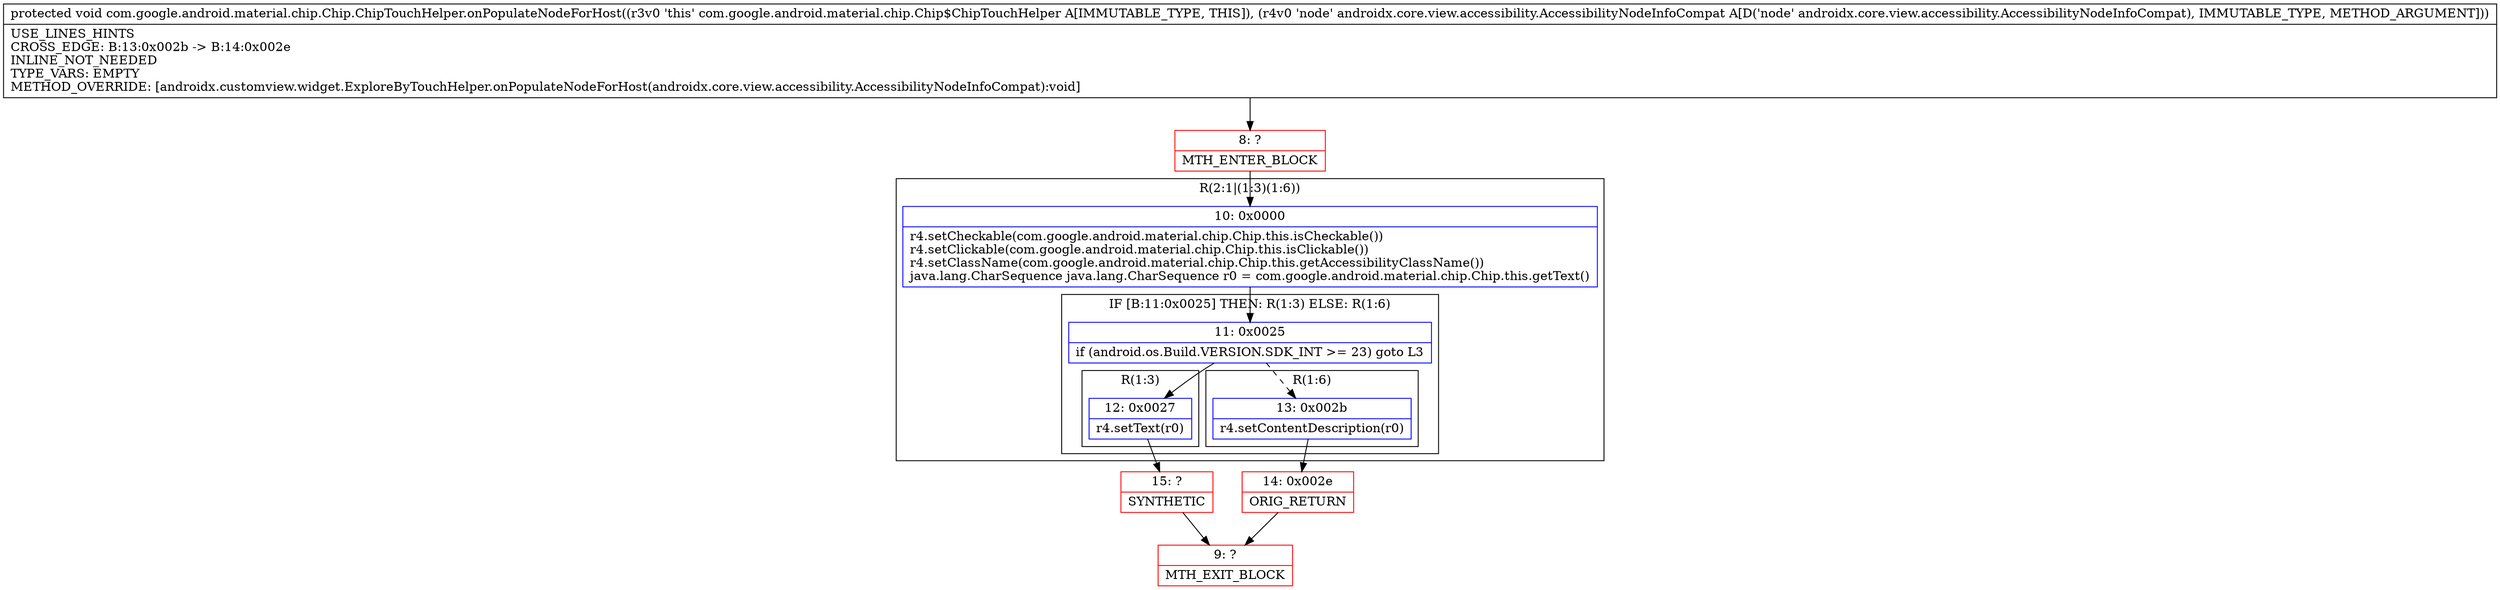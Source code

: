 digraph "CFG forcom.google.android.material.chip.Chip.ChipTouchHelper.onPopulateNodeForHost(Landroidx\/core\/view\/accessibility\/AccessibilityNodeInfoCompat;)V" {
subgraph cluster_Region_387389244 {
label = "R(2:1|(1:3)(1:6))";
node [shape=record,color=blue];
Node_10 [shape=record,label="{10\:\ 0x0000|r4.setCheckable(com.google.android.material.chip.Chip.this.isCheckable())\lr4.setClickable(com.google.android.material.chip.Chip.this.isClickable())\lr4.setClassName(com.google.android.material.chip.Chip.this.getAccessibilityClassName())\ljava.lang.CharSequence java.lang.CharSequence r0 = com.google.android.material.chip.Chip.this.getText()\l}"];
subgraph cluster_IfRegion_1165563053 {
label = "IF [B:11:0x0025] THEN: R(1:3) ELSE: R(1:6)";
node [shape=record,color=blue];
Node_11 [shape=record,label="{11\:\ 0x0025|if (android.os.Build.VERSION.SDK_INT \>= 23) goto L3\l}"];
subgraph cluster_Region_1876510649 {
label = "R(1:3)";
node [shape=record,color=blue];
Node_12 [shape=record,label="{12\:\ 0x0027|r4.setText(r0)\l}"];
}
subgraph cluster_Region_1311514344 {
label = "R(1:6)";
node [shape=record,color=blue];
Node_13 [shape=record,label="{13\:\ 0x002b|r4.setContentDescription(r0)\l}"];
}
}
}
Node_8 [shape=record,color=red,label="{8\:\ ?|MTH_ENTER_BLOCK\l}"];
Node_15 [shape=record,color=red,label="{15\:\ ?|SYNTHETIC\l}"];
Node_9 [shape=record,color=red,label="{9\:\ ?|MTH_EXIT_BLOCK\l}"];
Node_14 [shape=record,color=red,label="{14\:\ 0x002e|ORIG_RETURN\l}"];
MethodNode[shape=record,label="{protected void com.google.android.material.chip.Chip.ChipTouchHelper.onPopulateNodeForHost((r3v0 'this' com.google.android.material.chip.Chip$ChipTouchHelper A[IMMUTABLE_TYPE, THIS]), (r4v0 'node' androidx.core.view.accessibility.AccessibilityNodeInfoCompat A[D('node' androidx.core.view.accessibility.AccessibilityNodeInfoCompat), IMMUTABLE_TYPE, METHOD_ARGUMENT]))  | USE_LINES_HINTS\lCROSS_EDGE: B:13:0x002b \-\> B:14:0x002e\lINLINE_NOT_NEEDED\lTYPE_VARS: EMPTY\lMETHOD_OVERRIDE: [androidx.customview.widget.ExploreByTouchHelper.onPopulateNodeForHost(androidx.core.view.accessibility.AccessibilityNodeInfoCompat):void]\l}"];
MethodNode -> Node_8;Node_10 -> Node_11;
Node_11 -> Node_12;
Node_11 -> Node_13[style=dashed];
Node_12 -> Node_15;
Node_13 -> Node_14;
Node_8 -> Node_10;
Node_15 -> Node_9;
Node_14 -> Node_9;
}

